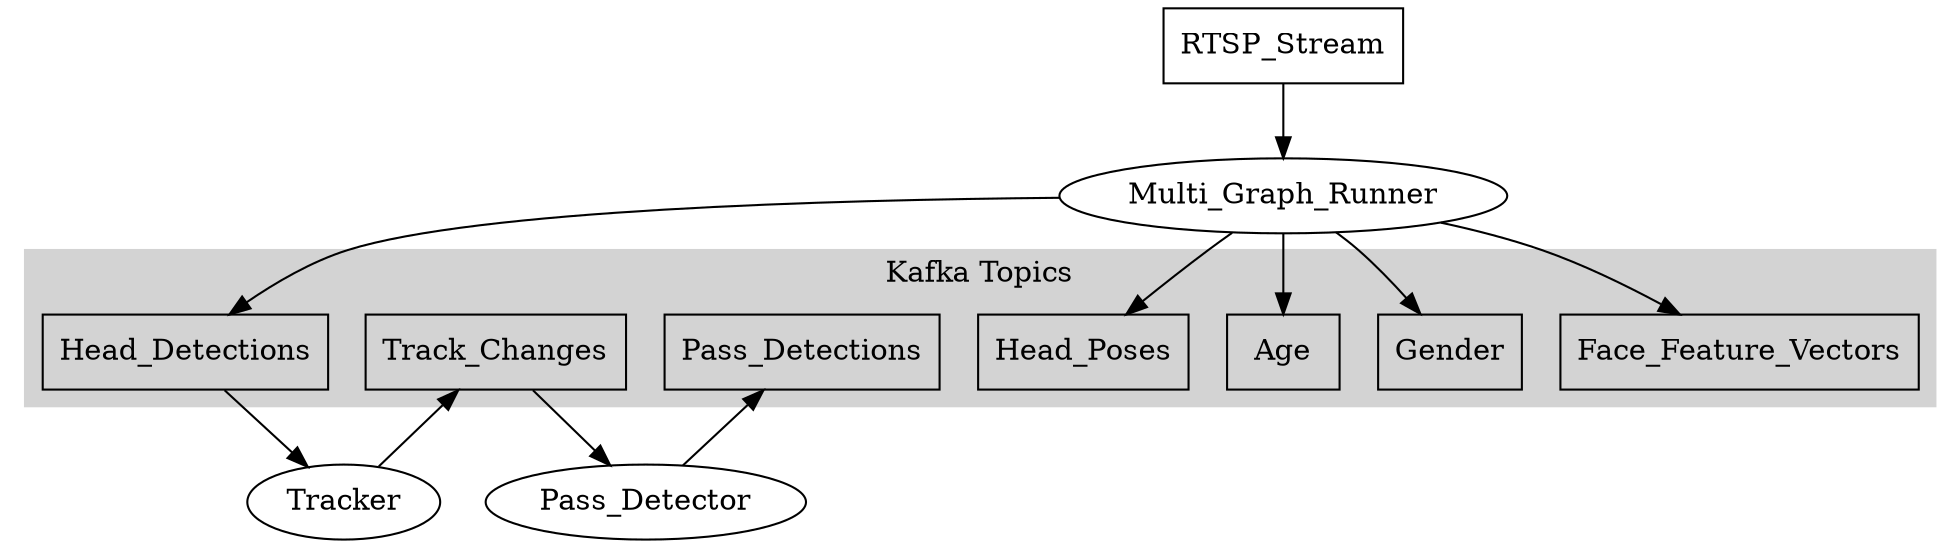 digraph {
  // Data nodes
  subgraph cluster_0 {
    style=filled;
    color=lightgrey;
    label="Kafka Topics";
    Head_Detections [shape=box];
    Track_Changes [shape=box];
    Pass_Detections [shape=box];
    Head_Poses [shape=box];
    Age [shape=box];
    Gender [shape=box];
    Face_Feature_Vectors [shape=box];
    {
        edge[style=invis]
        rank = same;
        Head_Detections -> Track_Changes -> Pass_Detections -> Head_Poses -> Age -> Gender -> Face_Feature_Vectors;
    }
  }
  RTSP_Stream [shape=box];

  // MGR
  RTSP_Stream -> Multi_Graph_Runner;
  Multi_Graph_Runner -> Head_Detections;
  Multi_Graph_Runner -> Head_Poses;
  Multi_Graph_Runner -> Age;
  Multi_Graph_Runner -> Gender;
  Multi_Graph_Runner -> Face_Feature_Vectors;

  // Tracking
  Head_Detections -> Tracker -> Track_Changes;

  // Pass det
  Track_Changes -> Pass_Detector -> Pass_Detections;
}
